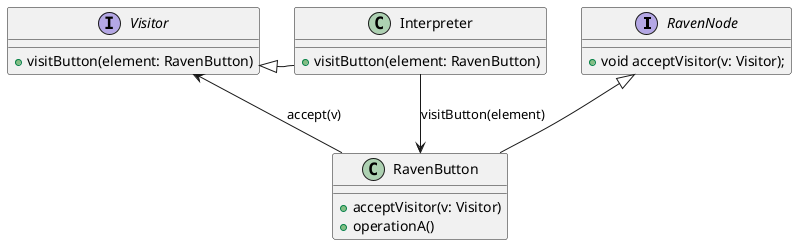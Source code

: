 @startuml
interface RavenNode {
    +  void acceptVisitor(v: Visitor);

}

class RavenButton {
    + acceptVisitor(v: Visitor)
    + operationA()
}

interface Visitor {
    + visitButton(element: RavenButton)
}

class Interpreter {
    + visitButton(element: RavenButton)
}


RavenNode <|-- RavenButton

Visitor <|-- Interpreter

RavenButton --> Visitor : accept(v)
Interpreter --> RavenButton : visitButton(element)

Visitor <-r[hidden]-- Interpreter

@enduml
